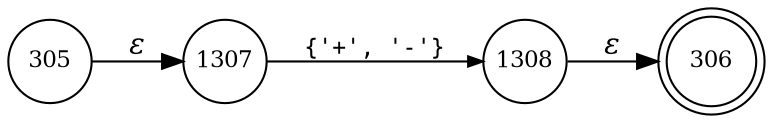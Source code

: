 digraph ATN {
rankdir=LR;
s306[fontsize=11, label="306", shape=doublecircle, fixedsize=true, width=.6];
s305[fontsize=11,label="305", shape=circle, fixedsize=true, width=.55, peripheries=1];
s1307[fontsize=11,label="1307", shape=circle, fixedsize=true, width=.55, peripheries=1];
s1308[fontsize=11,label="1308", shape=circle, fixedsize=true, width=.55, peripheries=1];
s305 -> s1307 [fontname="Times-Italic", label="&epsilon;"];
s1307 -> s1308 [fontsize=11, fontname="Courier", arrowsize=.7, label = "{'+', '-'}", arrowhead = normal];
s1308 -> s306 [fontname="Times-Italic", label="&epsilon;"];
}